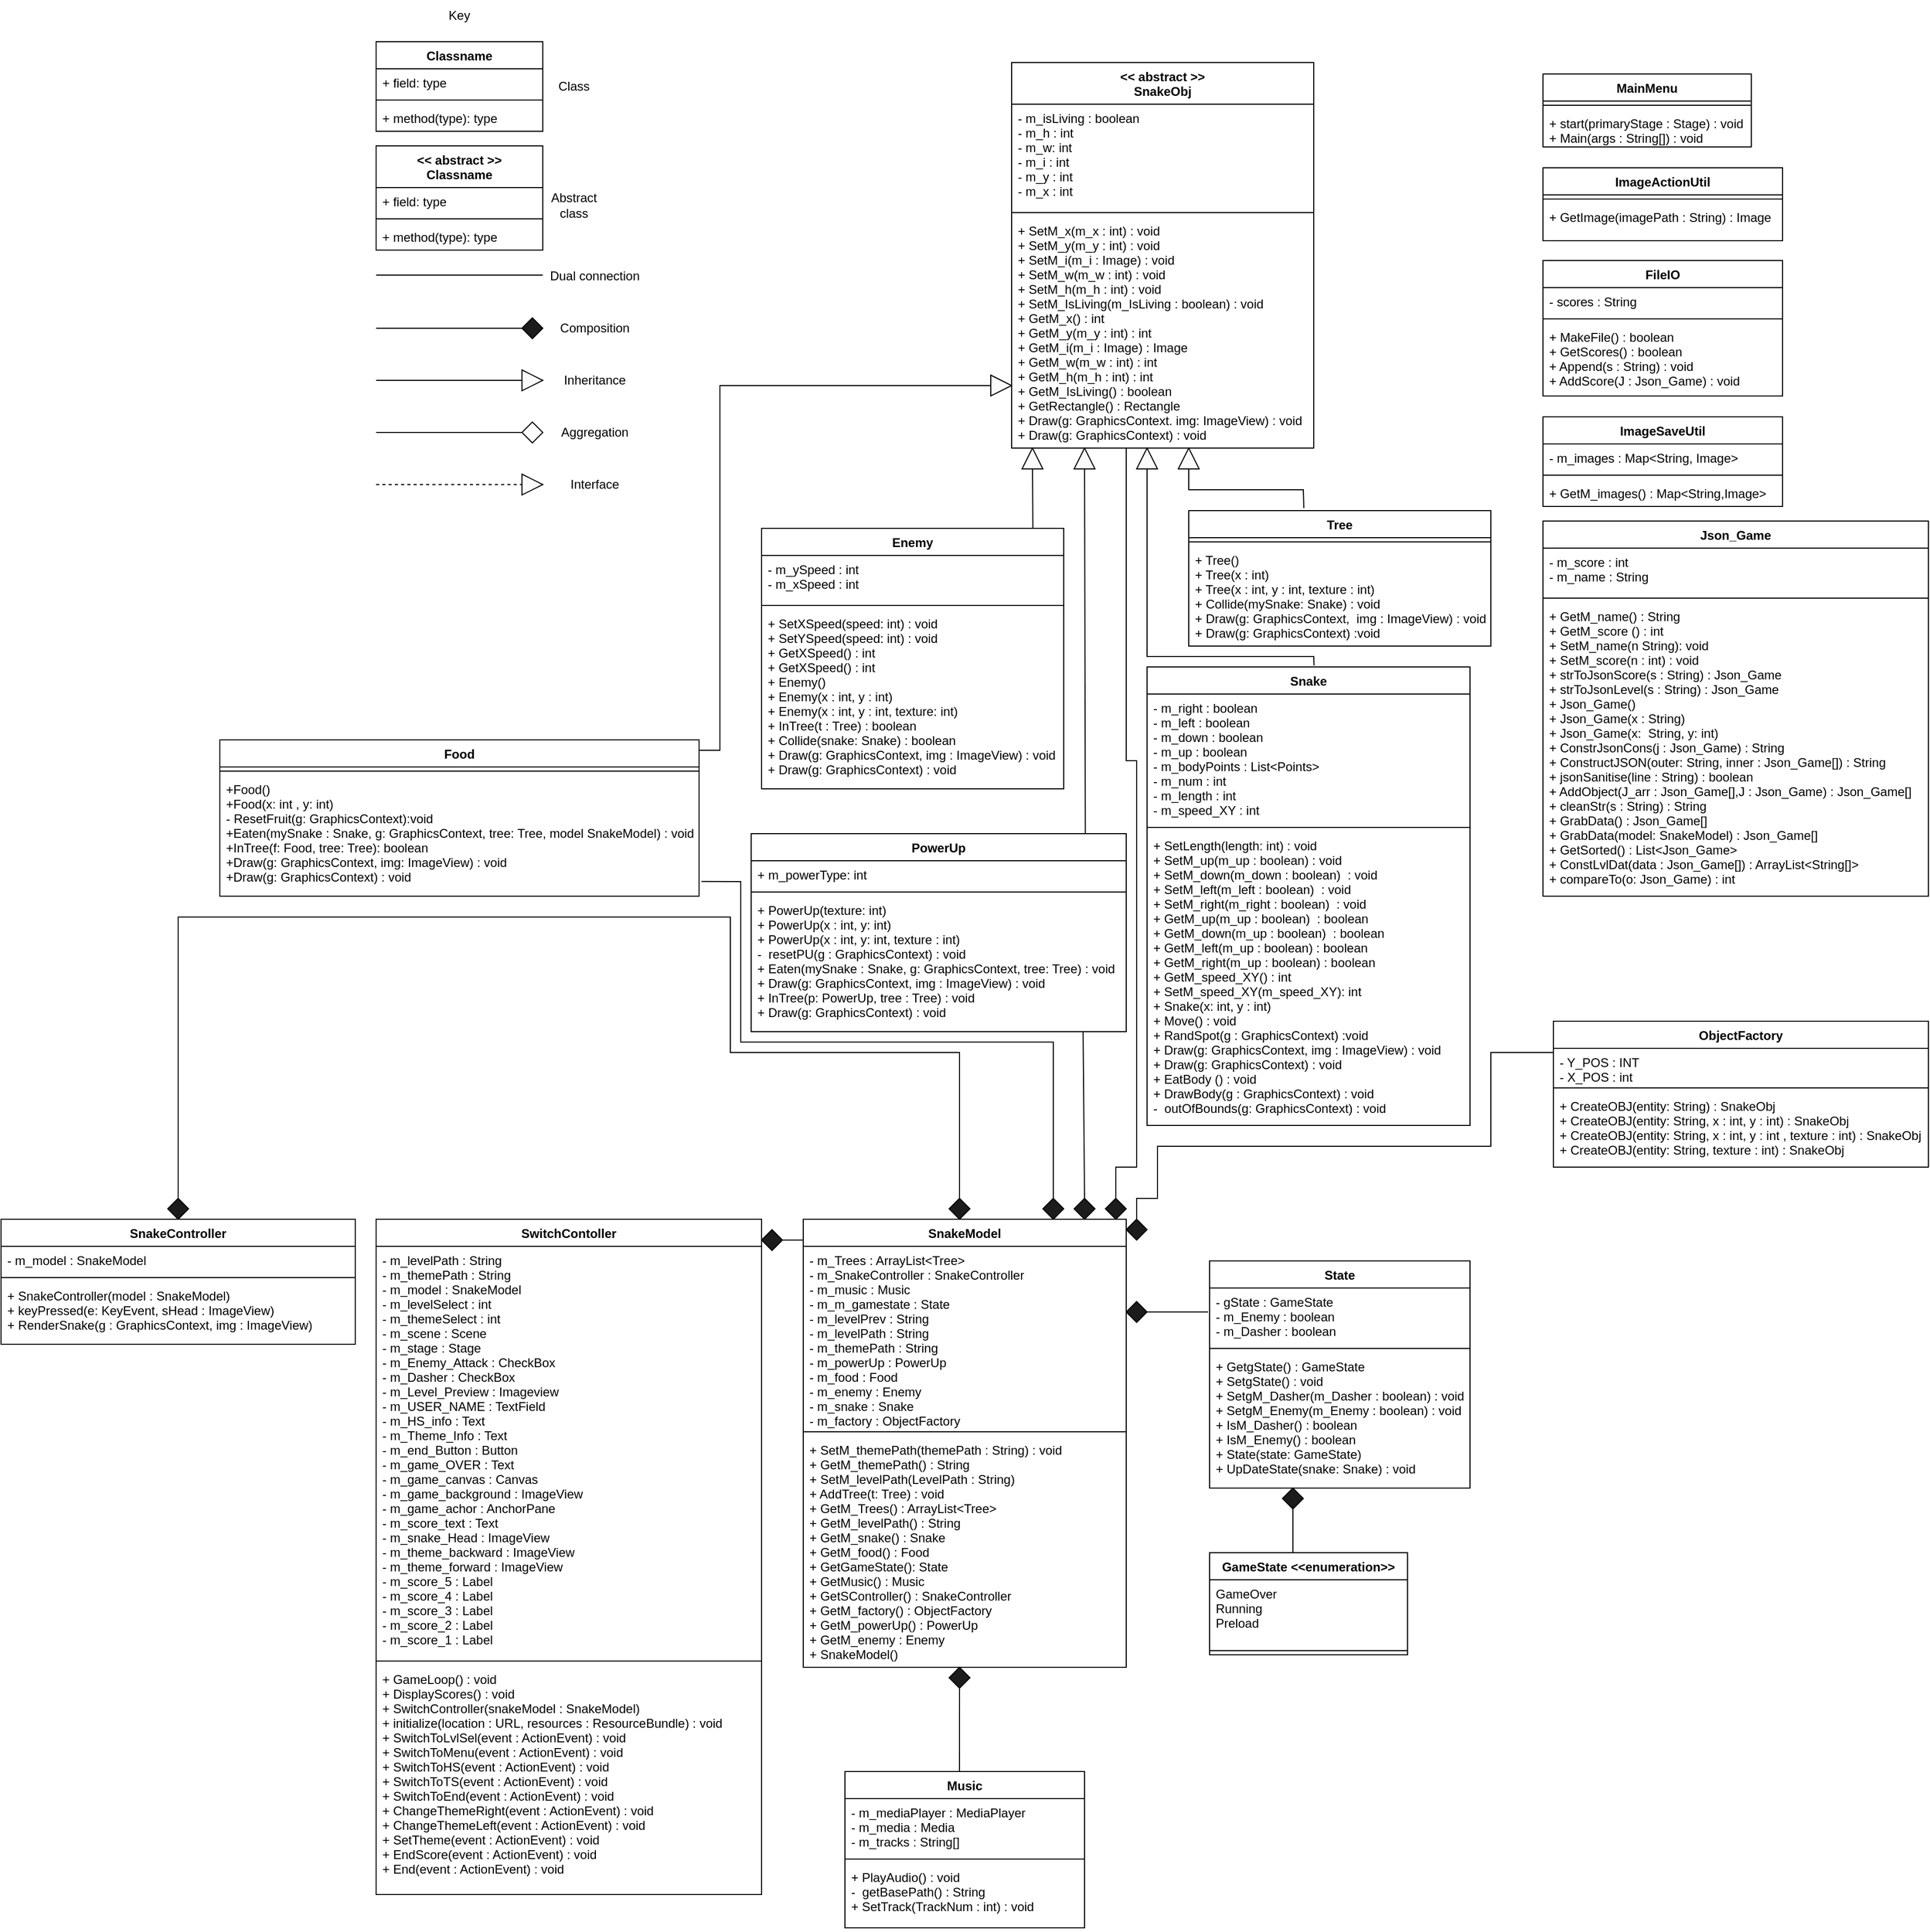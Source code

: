 <mxfile version="20.6.0" type="device"><diagram id="gXk4okwkSzYAWlICI36e" name="Page-1"><mxGraphModel dx="2272" dy="729" grid="1" gridSize="10" guides="1" tooltips="1" connect="1" arrows="1" fold="1" page="1" pageScale="1" pageWidth="850" pageHeight="1100" math="0" shadow="0"><root><mxCell id="0"/><mxCell id="1" parent="0"/><mxCell id="x7HyQ66sdlbtxrFhA94Z-8" value="Classname" style="swimlane;fontStyle=1;align=center;verticalAlign=top;childLayout=stackLayout;horizontal=1;startSize=26;horizontalStack=0;resizeParent=1;resizeParentMax=0;resizeLast=0;collapsible=1;marginBottom=0;" parent="1" vertex="1"><mxGeometry x="10" y="40" width="160" height="86" as="geometry"/></mxCell><mxCell id="x7HyQ66sdlbtxrFhA94Z-9" value="+ field: type" style="text;strokeColor=none;fillColor=none;align=left;verticalAlign=top;spacingLeft=4;spacingRight=4;overflow=hidden;rotatable=0;points=[[0,0.5],[1,0.5]];portConstraint=eastwest;" parent="x7HyQ66sdlbtxrFhA94Z-8" vertex="1"><mxGeometry y="26" width="160" height="26" as="geometry"/></mxCell><mxCell id="x7HyQ66sdlbtxrFhA94Z-10" value="" style="line;strokeWidth=1;fillColor=none;align=left;verticalAlign=middle;spacingTop=-1;spacingLeft=3;spacingRight=3;rotatable=0;labelPosition=right;points=[];portConstraint=eastwest;strokeColor=inherit;" parent="x7HyQ66sdlbtxrFhA94Z-8" vertex="1"><mxGeometry y="52" width="160" height="8" as="geometry"/></mxCell><mxCell id="x7HyQ66sdlbtxrFhA94Z-11" value="+ method(type): type" style="text;strokeColor=none;fillColor=none;align=left;verticalAlign=top;spacingLeft=4;spacingRight=4;overflow=hidden;rotatable=0;points=[[0,0.5],[1,0.5]];portConstraint=eastwest;" parent="x7HyQ66sdlbtxrFhA94Z-8" vertex="1"><mxGeometry y="60" width="160" height="26" as="geometry"/></mxCell><mxCell id="x7HyQ66sdlbtxrFhA94Z-12" value="Food&#10;" style="swimlane;fontStyle=1;align=center;verticalAlign=top;childLayout=stackLayout;horizontal=1;startSize=26;horizontalStack=0;resizeParent=1;resizeParentMax=0;resizeLast=0;collapsible=1;marginBottom=0;" parent="1" vertex="1"><mxGeometry x="-140" y="710" width="460" height="150" as="geometry"><mxRectangle x="260" y="260" width="100" height="30" as="alternateBounds"/></mxGeometry></mxCell><mxCell id="x7HyQ66sdlbtxrFhA94Z-14" value="" style="line;strokeWidth=1;fillColor=none;align=left;verticalAlign=middle;spacingTop=-1;spacingLeft=3;spacingRight=3;rotatable=0;labelPosition=right;points=[];portConstraint=eastwest;strokeColor=inherit;" parent="x7HyQ66sdlbtxrFhA94Z-12" vertex="1"><mxGeometry y="26" width="460" height="8" as="geometry"/></mxCell><mxCell id="x7HyQ66sdlbtxrFhA94Z-15" value="+Food()&#10;+Food(x: int , y: int)&#10;- ResetFruit(g: GraphicsContext):void&#10;+Eaten(mySnake : Snake, g: GraphicsContext, tree: Tree, model SnakeModel) : void&#10;+InTree(f: Food, tree: Tree): boolean&#10;+Draw(g: GraphicsContext, img: ImageView) : void&#10;+Draw(g: GraphicsContext) : void" style="text;strokeColor=none;fillColor=none;align=left;verticalAlign=top;spacingLeft=4;spacingRight=4;overflow=hidden;rotatable=0;points=[[0,0.5],[1,0.5]];portConstraint=eastwest;" parent="x7HyQ66sdlbtxrFhA94Z-12" vertex="1"><mxGeometry y="34" width="460" height="116" as="geometry"/></mxCell><mxCell id="x7HyQ66sdlbtxrFhA94Z-16" value="SnakeModel" style="swimlane;fontStyle=1;align=center;verticalAlign=top;childLayout=stackLayout;horizontal=1;startSize=26;horizontalStack=0;resizeParent=1;resizeParentMax=0;resizeLast=0;collapsible=1;marginBottom=0;" parent="1" vertex="1"><mxGeometry x="420" y="1170" width="310" height="430" as="geometry"/></mxCell><mxCell id="x7HyQ66sdlbtxrFhA94Z-17" value="- m_Trees : ArrayList&lt;Tree&gt;&#10;- m_SnakeController : SnakeController&#10;- m_music : Music&#10;- m_m_gamestate : State&#10;- m_levelPrev : String&#10;- m_levelPath : String&#10;- m_themePath : String&#10;- m_powerUp : PowerUp&#10;- m_food : Food&#10;- m_enemy : Enemy&#10;- m_snake : Snake&#10;- m_factory : ObjectFactory&#10;" style="text;strokeColor=none;fillColor=none;align=left;verticalAlign=top;spacingLeft=4;spacingRight=4;overflow=hidden;rotatable=0;points=[[0,0.5],[1,0.5]];portConstraint=eastwest;" parent="x7HyQ66sdlbtxrFhA94Z-16" vertex="1"><mxGeometry y="26" width="310" height="174" as="geometry"/></mxCell><mxCell id="x7HyQ66sdlbtxrFhA94Z-18" value="" style="line;strokeWidth=1;fillColor=none;align=left;verticalAlign=middle;spacingTop=-1;spacingLeft=3;spacingRight=3;rotatable=0;labelPosition=right;points=[];portConstraint=eastwest;strokeColor=inherit;" parent="x7HyQ66sdlbtxrFhA94Z-16" vertex="1"><mxGeometry y="200" width="310" height="8" as="geometry"/></mxCell><mxCell id="x7HyQ66sdlbtxrFhA94Z-19" value="+ SetM_themePath(themePath : String) : void&#10;+ GetM_themePath() : String&#10;+ SetM_levelPath(LevelPath : String)&#10;+ AddTree(t: Tree) : void&#10;+ GetM_Trees() : ArrayList&lt;Tree&gt;&#10;+ GetM_levelPath() : String&#10;+ GetM_snake() : Snake&#10;+ GetM_food() : Food&#10;+ GetGameState(): State&#10;+ GetMusic() : Music&#10;+ GetSController() : SnakeController&#10;+ GetM_factory() : ObjectFactory&#10;+ GetM_powerUp() : PowerUp&#10;+ GetM_enemy : Enemy&#10;+ SnakeModel()" style="text;strokeColor=none;fillColor=none;align=left;verticalAlign=top;spacingLeft=4;spacingRight=4;overflow=hidden;rotatable=0;points=[[0,0.5],[1,0.5]];portConstraint=eastwest;" parent="x7HyQ66sdlbtxrFhA94Z-16" vertex="1"><mxGeometry y="208" width="310" height="222" as="geometry"/></mxCell><mxCell id="x7HyQ66sdlbtxrFhA94Z-23" value="" style="endArrow=none;html=1;rounded=0;" parent="1" edge="1"><mxGeometry width="50" height="50" relative="1" as="geometry"><mxPoint x="10" y="264" as="sourcePoint"/><mxPoint x="170" y="264" as="targetPoint"/></mxGeometry></mxCell><mxCell id="x7HyQ66sdlbtxrFhA94Z-24" value="" style="endArrow=none;html=1;rounded=0;" parent="1" target="x7HyQ66sdlbtxrFhA94Z-25" edge="1"><mxGeometry width="50" height="50" relative="1" as="geometry"><mxPoint x="10" y="315" as="sourcePoint"/><mxPoint x="170" y="315" as="targetPoint"/></mxGeometry></mxCell><mxCell id="x7HyQ66sdlbtxrFhA94Z-25" value="" style="rhombus;whiteSpace=wrap;html=1;fillColor=#1C1C1C;" parent="1" vertex="1"><mxGeometry x="150" y="305" width="20" height="20" as="geometry"/></mxCell><mxCell id="x7HyQ66sdlbtxrFhA94Z-26" value="" style="endArrow=none;html=1;rounded=0;" parent="1" target="x7HyQ66sdlbtxrFhA94Z-27" edge="1"><mxGeometry width="50" height="50" relative="1" as="geometry"><mxPoint x="10" y="365" as="sourcePoint"/><mxPoint x="150" y="365" as="targetPoint"/></mxGeometry></mxCell><mxCell id="x7HyQ66sdlbtxrFhA94Z-27" value="" style="triangle;whiteSpace=wrap;html=1;fillColor=#FAFAFA;" parent="1" vertex="1"><mxGeometry x="150" y="355" width="20" height="20" as="geometry"/></mxCell><mxCell id="x7HyQ66sdlbtxrFhA94Z-30" value="Key" style="text;html=1;strokeColor=none;fillColor=none;align=center;verticalAlign=middle;whiteSpace=wrap;rounded=0;" parent="1" vertex="1"><mxGeometry x="60" width="60" height="30" as="geometry"/></mxCell><mxCell id="x7HyQ66sdlbtxrFhA94Z-31" value="Class" style="text;html=1;strokeColor=none;fillColor=none;align=center;verticalAlign=middle;whiteSpace=wrap;rounded=0;" parent="1" vertex="1"><mxGeometry x="170" y="68" width="60" height="30" as="geometry"/></mxCell><mxCell id="x7HyQ66sdlbtxrFhA94Z-32" value="Dual connection" style="text;html=1;strokeColor=none;fillColor=none;align=center;verticalAlign=middle;whiteSpace=wrap;rounded=0;" parent="1" vertex="1"><mxGeometry x="170" y="250" width="100" height="30" as="geometry"/></mxCell><mxCell id="x7HyQ66sdlbtxrFhA94Z-33" value="Inheritance" style="text;html=1;strokeColor=none;fillColor=none;align=center;verticalAlign=middle;whiteSpace=wrap;rounded=0;" parent="1" vertex="1"><mxGeometry x="170" y="350" width="100" height="30" as="geometry"/></mxCell><mxCell id="x7HyQ66sdlbtxrFhA94Z-34" value="&lt;&lt; abstract &gt;&gt;&#10;Classname" style="swimlane;fontStyle=1;align=center;verticalAlign=top;childLayout=stackLayout;horizontal=1;startSize=40;horizontalStack=0;resizeParent=1;resizeParentMax=0;resizeLast=0;collapsible=1;marginBottom=0;" parent="1" vertex="1"><mxGeometry x="10" y="140" width="160" height="100" as="geometry"/></mxCell><mxCell id="x7HyQ66sdlbtxrFhA94Z-35" value="+ field: type" style="text;strokeColor=none;fillColor=none;align=left;verticalAlign=top;spacingLeft=4;spacingRight=4;overflow=hidden;rotatable=0;points=[[0,0.5],[1,0.5]];portConstraint=eastwest;" parent="x7HyQ66sdlbtxrFhA94Z-34" vertex="1"><mxGeometry y="40" width="160" height="26" as="geometry"/></mxCell><mxCell id="x7HyQ66sdlbtxrFhA94Z-36" value="" style="line;strokeWidth=1;fillColor=none;align=left;verticalAlign=middle;spacingTop=-1;spacingLeft=3;spacingRight=3;rotatable=0;labelPosition=right;points=[];portConstraint=eastwest;strokeColor=inherit;" parent="x7HyQ66sdlbtxrFhA94Z-34" vertex="1"><mxGeometry y="66" width="160" height="8" as="geometry"/></mxCell><mxCell id="x7HyQ66sdlbtxrFhA94Z-37" value="+ method(type): type" style="text;strokeColor=none;fillColor=none;align=left;verticalAlign=top;spacingLeft=4;spacingRight=4;overflow=hidden;rotatable=0;points=[[0,0.5],[1,0.5]];portConstraint=eastwest;" parent="x7HyQ66sdlbtxrFhA94Z-34" vertex="1"><mxGeometry y="74" width="160" height="26" as="geometry"/></mxCell><mxCell id="x7HyQ66sdlbtxrFhA94Z-38" value="Abstract class" style="text;html=1;strokeColor=none;fillColor=none;align=center;verticalAlign=middle;whiteSpace=wrap;rounded=0;" parent="1" vertex="1"><mxGeometry x="170" y="182" width="60" height="30" as="geometry"/></mxCell><mxCell id="x7HyQ66sdlbtxrFhA94Z-39" value="&lt;span style=&quot;font-weight: normal;&quot;&gt;Composition&lt;/span&gt;" style="text;html=1;strokeColor=none;fillColor=none;align=center;verticalAlign=middle;whiteSpace=wrap;rounded=0;fontStyle=1" parent="1" vertex="1"><mxGeometry x="190" y="300" width="60" height="30" as="geometry"/></mxCell><mxCell id="x7HyQ66sdlbtxrFhA94Z-40" value="" style="endArrow=none;html=1;rounded=0;" parent="1" target="x7HyQ66sdlbtxrFhA94Z-41" edge="1"><mxGeometry width="50" height="50" relative="1" as="geometry"><mxPoint x="10" y="415" as="sourcePoint"/><mxPoint x="170" y="415" as="targetPoint"/></mxGeometry></mxCell><mxCell id="x7HyQ66sdlbtxrFhA94Z-41" value="" style="rhombus;whiteSpace=wrap;html=1;fillColor=#FFFFFF;" parent="1" vertex="1"><mxGeometry x="150" y="405" width="20" height="20" as="geometry"/></mxCell><mxCell id="x7HyQ66sdlbtxrFhA94Z-42" value="&lt;span style=&quot;font-weight: normal;&quot;&gt;Aggregation&lt;br&gt;&lt;/span&gt;" style="text;html=1;strokeColor=none;fillColor=none;align=center;verticalAlign=middle;whiteSpace=wrap;rounded=0;fontStyle=1" parent="1" vertex="1"><mxGeometry x="190" y="400" width="60" height="30" as="geometry"/></mxCell><mxCell id="x7HyQ66sdlbtxrFhA94Z-43" value="" style="endArrow=none;html=1;rounded=0;dashed=1;" parent="1" target="x7HyQ66sdlbtxrFhA94Z-44" edge="1"><mxGeometry width="50" height="50" relative="1" as="geometry"><mxPoint x="10" y="465" as="sourcePoint"/><mxPoint x="150" y="465" as="targetPoint"/></mxGeometry></mxCell><mxCell id="x7HyQ66sdlbtxrFhA94Z-44" value="" style="triangle;whiteSpace=wrap;html=1;fillColor=#FAFAFA;" parent="1" vertex="1"><mxGeometry x="150" y="455" width="20" height="20" as="geometry"/></mxCell><mxCell id="x7HyQ66sdlbtxrFhA94Z-45" value="Interface" style="text;html=1;strokeColor=none;fillColor=none;align=center;verticalAlign=middle;whiteSpace=wrap;rounded=0;" parent="1" vertex="1"><mxGeometry x="170" y="450" width="100" height="30" as="geometry"/></mxCell><mxCell id="V8-u9rbL9CSuu8szEhjB-1" value="&lt;&lt; abstract &gt;&gt;&#10;SnakeObj" style="swimlane;fontStyle=1;align=center;verticalAlign=top;childLayout=stackLayout;horizontal=1;startSize=40;horizontalStack=0;resizeParent=1;resizeParentMax=0;resizeLast=0;collapsible=1;marginBottom=0;" parent="1" vertex="1"><mxGeometry x="620" y="60" width="290" height="370" as="geometry"/></mxCell><mxCell id="V8-u9rbL9CSuu8szEhjB-2" value="- m_isLiving : boolean&#10;- m_h : int&#10;- m_w: int&#10;- m_i : int&#10;- m_y : int&#10;- m_x : int" style="text;strokeColor=none;fillColor=none;align=left;verticalAlign=top;spacingLeft=4;spacingRight=4;overflow=hidden;rotatable=0;points=[[0,0.5],[1,0.5]];portConstraint=eastwest;" parent="V8-u9rbL9CSuu8szEhjB-1" vertex="1"><mxGeometry y="40" width="290" height="100" as="geometry"/></mxCell><mxCell id="V8-u9rbL9CSuu8szEhjB-3" value="" style="line;strokeWidth=1;fillColor=none;align=left;verticalAlign=middle;spacingTop=-1;spacingLeft=3;spacingRight=3;rotatable=0;labelPosition=right;points=[];portConstraint=eastwest;strokeColor=inherit;" parent="V8-u9rbL9CSuu8szEhjB-1" vertex="1"><mxGeometry y="140" width="290" height="8" as="geometry"/></mxCell><mxCell id="V8-u9rbL9CSuu8szEhjB-4" value="+ SetM_x(m_x : int) : void&#10;+ SetM_y(m_y : int) : void&#10;+ SetM_i(m_i : Image) : void&#10;+ SetM_w(m_w : int) : void&#10;+ SetM_h(m_h : int) : void&#10;+ SetM_IsLiving(m_IsLiving : boolean) : void&#10;+ GetM_x() : int&#10;+ GetM_y(m_y : int) : int&#10;+ GetM_i(m_i : Image) : Image&#10;+ GetM_w(m_w : int) : int&#10;+ GetM_h(m_h : int) : int&#10;+ GetM_IsLiving() : boolean&#10;+ GetRectangle() : Rectangle&#10;+ Draw(g: GraphicsContext. img: ImageView) : void&#10;+ Draw(g: GraphicsContext) : void" style="text;strokeColor=none;fillColor=none;align=left;verticalAlign=top;spacingLeft=4;spacingRight=4;overflow=hidden;rotatable=0;points=[[0,0.5],[1,0.5]];portConstraint=eastwest;" parent="V8-u9rbL9CSuu8szEhjB-1" vertex="1"><mxGeometry y="148" width="290" height="222" as="geometry"/></mxCell><mxCell id="V8-u9rbL9CSuu8szEhjB-6" value="" style="triangle;whiteSpace=wrap;html=1;fillColor=#FAFAFA;rotation=0;" parent="1" vertex="1"><mxGeometry x="600" y="360" width="20" height="20" as="geometry"/></mxCell><mxCell id="V8-u9rbL9CSuu8szEhjB-7" value="PowerUp" style="swimlane;fontStyle=1;align=center;verticalAlign=top;childLayout=stackLayout;horizontal=1;startSize=26;horizontalStack=0;resizeParent=1;resizeParentMax=0;resizeLast=0;collapsible=1;marginBottom=0;" parent="1" vertex="1"><mxGeometry x="370" y="800" width="360" height="190" as="geometry"/></mxCell><mxCell id="V8-u9rbL9CSuu8szEhjB-8" value="+ m_powerType: int" style="text;strokeColor=none;fillColor=none;align=left;verticalAlign=top;spacingLeft=4;spacingRight=4;overflow=hidden;rotatable=0;points=[[0,0.5],[1,0.5]];portConstraint=eastwest;" parent="V8-u9rbL9CSuu8szEhjB-7" vertex="1"><mxGeometry y="26" width="360" height="26" as="geometry"/></mxCell><mxCell id="V8-u9rbL9CSuu8szEhjB-9" value="" style="line;strokeWidth=1;fillColor=none;align=left;verticalAlign=middle;spacingTop=-1;spacingLeft=3;spacingRight=3;rotatable=0;labelPosition=right;points=[];portConstraint=eastwest;strokeColor=inherit;" parent="V8-u9rbL9CSuu8szEhjB-7" vertex="1"><mxGeometry y="52" width="360" height="8" as="geometry"/></mxCell><mxCell id="V8-u9rbL9CSuu8szEhjB-10" value="+ PowerUp(texture: int)&#10;+ PowerUp(x : int, y: int)&#10;+ PowerUp(x : int, y: int, texture : int)&#10;-  resetPU(g : GraphicsContext) : void&#10;+ Eaten(mySnake : Snake, g: GraphicsContext, tree: Tree) : void&#10;+ Draw(g: GraphicsContext, img : ImageView) : void&#10;+ InTree(p: PowerUp, tree : Tree) : void&#10;+ Draw(g: GraphicsContext) : void" style="text;strokeColor=none;fillColor=none;align=left;verticalAlign=top;spacingLeft=4;spacingRight=4;overflow=hidden;rotatable=0;points=[[0,0.5],[1,0.5]];portConstraint=eastwest;" parent="V8-u9rbL9CSuu8szEhjB-7" vertex="1"><mxGeometry y="60" width="360" height="130" as="geometry"/></mxCell><mxCell id="V8-u9rbL9CSuu8szEhjB-15" value="" style="endArrow=none;html=1;rounded=0;exitX=1.005;exitY=0.878;exitDx=0;exitDy=0;exitPerimeter=0;entryX=0.5;entryY=0;entryDx=0;entryDy=0;" parent="1" source="x7HyQ66sdlbtxrFhA94Z-15" target="V8-u9rbL9CSuu8szEhjB-16" edge="1"><mxGeometry width="50" height="50" relative="1" as="geometry"><mxPoint x="40.0" y="1075" as="sourcePoint"/><mxPoint x="420" y="920" as="targetPoint"/><Array as="points"><mxPoint x="360" y="846"/><mxPoint x="360" y="990"/><mxPoint x="360" y="1000"/><mxPoint x="660" y="1000"/></Array></mxGeometry></mxCell><mxCell id="V8-u9rbL9CSuu8szEhjB-16" value="" style="rhombus;whiteSpace=wrap;html=1;fillColor=#1C1C1C;" parent="1" vertex="1"><mxGeometry x="650" y="1150" width="20" height="20" as="geometry"/></mxCell><mxCell id="V8-u9rbL9CSuu8szEhjB-18" value="" style="endArrow=none;html=1;rounded=0;entryX=0.5;entryY=0;entryDx=0;entryDy=0;exitX=0.885;exitY=1.003;exitDx=0;exitDy=0;exitPerimeter=0;" parent="1" source="V8-u9rbL9CSuu8szEhjB-10" target="V8-u9rbL9CSuu8szEhjB-19" edge="1"><mxGeometry width="50" height="50" relative="1" as="geometry"><mxPoint x="790.0" y="869.998" as="sourcePoint"/><mxPoint x="796.72" y="956.75" as="targetPoint"/></mxGeometry></mxCell><mxCell id="V8-u9rbL9CSuu8szEhjB-19" value="" style="rhombus;whiteSpace=wrap;html=1;fillColor=#1C1C1C;" parent="1" vertex="1"><mxGeometry x="680" y="1150" width="20" height="20" as="geometry"/></mxCell><mxCell id="V8-u9rbL9CSuu8szEhjB-20" value="Tree" style="swimlane;fontStyle=1;align=center;verticalAlign=top;childLayout=stackLayout;horizontal=1;startSize=26;horizontalStack=0;resizeParent=1;resizeParentMax=0;resizeLast=0;collapsible=1;marginBottom=0;" parent="1" vertex="1"><mxGeometry x="790" y="490" width="290" height="130" as="geometry"><mxRectangle x="790" y="490" width="70" height="30" as="alternateBounds"/></mxGeometry></mxCell><mxCell id="V8-u9rbL9CSuu8szEhjB-22" value="" style="line;strokeWidth=1;fillColor=none;align=left;verticalAlign=middle;spacingTop=-1;spacingLeft=3;spacingRight=3;rotatable=0;labelPosition=right;points=[];portConstraint=eastwest;strokeColor=inherit;" parent="V8-u9rbL9CSuu8szEhjB-20" vertex="1"><mxGeometry y="26" width="290" height="8" as="geometry"/></mxCell><mxCell id="V8-u9rbL9CSuu8szEhjB-23" value="+ Tree()&#10;+ Tree(x : int)&#10;+ Tree(x : int, y : int, texture : int)&#10;+ Collide(mySnake: Snake) : void&#10;+ Draw(g: GraphicsContext,  img : ImageView) : void&#10;+ Draw(g: GraphicsContext) :void" style="text;strokeColor=none;fillColor=none;align=left;verticalAlign=top;spacingLeft=4;spacingRight=4;overflow=hidden;rotatable=0;points=[[0,0.5],[1,0.5]];portConstraint=eastwest;" parent="V8-u9rbL9CSuu8szEhjB-20" vertex="1"><mxGeometry y="34" width="290" height="96" as="geometry"/></mxCell><mxCell id="V8-u9rbL9CSuu8szEhjB-27" value="Enemy" style="swimlane;fontStyle=1;align=center;verticalAlign=top;childLayout=stackLayout;horizontal=1;startSize=26;horizontalStack=0;resizeParent=1;resizeParentMax=0;resizeLast=0;collapsible=1;marginBottom=0;" parent="1" vertex="1"><mxGeometry x="380" y="507" width="290" height="250" as="geometry"/></mxCell><mxCell id="V8-u9rbL9CSuu8szEhjB-28" value="- m_ySpeed : int&#10;- m_xSpeed : int&#10;" style="text;strokeColor=none;fillColor=none;align=left;verticalAlign=top;spacingLeft=4;spacingRight=4;overflow=hidden;rotatable=0;points=[[0,0.5],[1,0.5]];portConstraint=eastwest;" parent="V8-u9rbL9CSuu8szEhjB-27" vertex="1"><mxGeometry y="26" width="290" height="44" as="geometry"/></mxCell><mxCell id="V8-u9rbL9CSuu8szEhjB-29" value="" style="line;strokeWidth=1;fillColor=none;align=left;verticalAlign=middle;spacingTop=-1;spacingLeft=3;spacingRight=3;rotatable=0;labelPosition=right;points=[];portConstraint=eastwest;strokeColor=inherit;" parent="V8-u9rbL9CSuu8szEhjB-27" vertex="1"><mxGeometry y="70" width="290" height="8" as="geometry"/></mxCell><mxCell id="V8-u9rbL9CSuu8szEhjB-30" value="+ SetXSpeed(speed: int) : void &#10;+ SetYSpeed(speed: int) : void&#10;+ GetXSpeed() : int &#10;+ GetXSpeed() : int&#10;+ Enemy()&#10;+ Enemy(x : int, y : int)&#10;+ Enemy(x : int, y : int, texture: int)&#10;+ InTree(t : Tree) : boolean&#10;+ Collide(snake: Snake) : boolean&#10;+ Draw(g: GraphicsContext, img : ImageView) : void&#10;+ Draw(g: GraphicsContext) : void" style="text;strokeColor=none;fillColor=none;align=left;verticalAlign=top;spacingLeft=4;spacingRight=4;overflow=hidden;rotatable=0;points=[[0,0.5],[1,0.5]];portConstraint=eastwest;" parent="V8-u9rbL9CSuu8szEhjB-27" vertex="1"><mxGeometry y="78" width="290" height="172" as="geometry"/></mxCell><mxCell id="V8-u9rbL9CSuu8szEhjB-31" value="Snake&#10;" style="swimlane;fontStyle=1;align=center;verticalAlign=top;childLayout=stackLayout;horizontal=1;startSize=26;horizontalStack=0;resizeParent=1;resizeParentMax=0;resizeLast=0;collapsible=1;marginBottom=0;" parent="1" vertex="1"><mxGeometry x="750" y="640" width="310" height="440" as="geometry"/></mxCell><mxCell id="V8-u9rbL9CSuu8szEhjB-32" value="- m_right : boolean&#10;- m_left : boolean&#10;- m_down : boolean&#10;- m_up : boolean&#10;- m_bodyPoints : List&lt;Points&gt;&#10;- m_num : int&#10;- m_length : int&#10;- m_speed_XY : int&#10;" style="text;strokeColor=none;fillColor=none;align=left;verticalAlign=top;spacingLeft=4;spacingRight=4;overflow=hidden;rotatable=0;points=[[0,0.5],[1,0.5]];portConstraint=eastwest;" parent="V8-u9rbL9CSuu8szEhjB-31" vertex="1"><mxGeometry y="26" width="310" height="124" as="geometry"/></mxCell><mxCell id="V8-u9rbL9CSuu8szEhjB-33" value="" style="line;strokeWidth=1;fillColor=none;align=left;verticalAlign=middle;spacingTop=-1;spacingLeft=3;spacingRight=3;rotatable=0;labelPosition=right;points=[];portConstraint=eastwest;strokeColor=inherit;" parent="V8-u9rbL9CSuu8szEhjB-31" vertex="1"><mxGeometry y="150" width="310" height="8" as="geometry"/></mxCell><mxCell id="V8-u9rbL9CSuu8szEhjB-34" value="+ SetLength(length: int) : void&#10;+ SetM_up(m_up : boolean) : void&#10;+ SetM_down(m_down : boolean)  : void&#10;+ SetM_left(m_left : boolean)  : void&#10;+ SetM_right(m_right : boolean)  : void&#10;+ GetM_up(m_up : boolean)  : boolean&#10;+ GetM_down(m_up : boolean)  : boolean&#10;+ GetM_left(m_up : boolean) : boolean&#10;+ GetM_right(m_up : boolean) : boolean&#10;+ GetM_speed_XY() : int&#10;+ SetM_speed_XY(m_speed_XY): int&#10;+ Snake(x: int, y : int)&#10;+ Move() : void&#10;+ RandSpot(g : GraphicsContext) :void&#10;+ Draw(g: GraphicsContext, img : ImageView) : void&#10;+ Draw(g: GraphicsContext) : void&#10;+ EatBody () : void&#10;+ DrawBody(g : GraphicsContext) : void&#10;-  outOfBounds(g: GraphicsContext) : void" style="text;strokeColor=none;fillColor=none;align=left;verticalAlign=top;spacingLeft=4;spacingRight=4;overflow=hidden;rotatable=0;points=[[0,0.5],[1,0.5]];portConstraint=eastwest;" parent="V8-u9rbL9CSuu8szEhjB-31" vertex="1"><mxGeometry y="158" width="310" height="282" as="geometry"/></mxCell><mxCell id="V8-u9rbL9CSuu8szEhjB-35" value="" style="endArrow=none;html=1;rounded=0;entryX=0;entryY=0.5;entryDx=0;entryDy=0;" parent="1" target="V8-u9rbL9CSuu8szEhjB-6" edge="1"><mxGeometry width="50" height="50" relative="1" as="geometry"><mxPoint x="320" y="720" as="sourcePoint"/><mxPoint x="340" y="370" as="targetPoint"/><Array as="points"><mxPoint x="340" y="720"/><mxPoint x="340" y="690"/><mxPoint x="340" y="370"/></Array></mxGeometry></mxCell><mxCell id="V8-u9rbL9CSuu8szEhjB-37" value="" style="triangle;whiteSpace=wrap;html=1;fillColor=#FAFAFA;rotation=-90;" parent="1" vertex="1"><mxGeometry x="630" y="430" width="20" height="20" as="geometry"/></mxCell><mxCell id="V8-u9rbL9CSuu8szEhjB-38" value="" style="endArrow=none;html=1;rounded=0;exitX=0.898;exitY=-0.002;exitDx=0;exitDy=0;exitPerimeter=0;" parent="1" source="V8-u9rbL9CSuu8szEhjB-27" edge="1"><mxGeometry width="50" height="50" relative="1" as="geometry"><mxPoint x="640" y="500" as="sourcePoint"/><mxPoint x="640" y="450" as="targetPoint"/></mxGeometry></mxCell><mxCell id="V8-u9rbL9CSuu8szEhjB-40" value="" style="endArrow=none;html=1;rounded=0;exitX=0.891;exitY=-0.002;exitDx=0;exitDy=0;exitPerimeter=0;" parent="1" source="V8-u9rbL9CSuu8szEhjB-7" target="V8-u9rbL9CSuu8szEhjB-41" edge="1"><mxGeometry width="50" height="50" relative="1" as="geometry"><mxPoint x="540" y="440" as="sourcePoint"/><mxPoint x="680" y="440" as="targetPoint"/></mxGeometry></mxCell><mxCell id="V8-u9rbL9CSuu8szEhjB-41" value="" style="triangle;whiteSpace=wrap;html=1;fillColor=#FAFAFA;rotation=-90;" parent="1" vertex="1"><mxGeometry x="680" y="430" width="20" height="20" as="geometry"/></mxCell><mxCell id="V8-u9rbL9CSuu8szEhjB-42" value="" style="endArrow=none;html=1;rounded=0;entryX=0;entryY=0.5;entryDx=0;entryDy=0;exitX=0.517;exitY=-0.003;exitDx=0;exitDy=0;exitPerimeter=0;" parent="1" source="V8-u9rbL9CSuu8szEhjB-31" target="V8-u9rbL9CSuu8szEhjB-43" edge="1"><mxGeometry width="50" height="50" relative="1" as="geometry"><mxPoint x="910" y="630" as="sourcePoint"/><mxPoint x="729.76" y="446.7" as="targetPoint"/><Array as="points"><mxPoint x="910" y="630"/><mxPoint x="750" y="630"/></Array></mxGeometry></mxCell><mxCell id="V8-u9rbL9CSuu8szEhjB-43" value="" style="triangle;whiteSpace=wrap;html=1;fillColor=#FAFAFA;rotation=-90;" parent="1" vertex="1"><mxGeometry x="740" y="430" width="20" height="20" as="geometry"/></mxCell><mxCell id="V8-u9rbL9CSuu8szEhjB-44" value="" style="endArrow=none;html=1;rounded=0;entryX=0;entryY=0.5;entryDx=0;entryDy=0;exitX=0.381;exitY=-0.019;exitDx=0;exitDy=0;exitPerimeter=0;" parent="1" source="V8-u9rbL9CSuu8szEhjB-20" target="V8-u9rbL9CSuu8szEhjB-45" edge="1"><mxGeometry width="50" height="50" relative="1" as="geometry"><mxPoint x="900" y="470" as="sourcePoint"/><mxPoint x="1010" y="465" as="targetPoint"/><Array as="points"><mxPoint x="900" y="470"/><mxPoint x="790" y="470"/></Array></mxGeometry></mxCell><mxCell id="V8-u9rbL9CSuu8szEhjB-45" value="" style="triangle;whiteSpace=wrap;html=1;fillColor=#FAFAFA;rotation=-90;" parent="1" vertex="1"><mxGeometry x="780" y="430" width="20" height="20" as="geometry"/></mxCell><mxCell id="V8-u9rbL9CSuu8szEhjB-47" value="" style="rhombus;whiteSpace=wrap;html=1;fillColor=#1C1C1C;" parent="1" vertex="1"><mxGeometry x="710" y="1150" width="20" height="20" as="geometry"/></mxCell><mxCell id="V8-u9rbL9CSuu8szEhjB-49" value="" style="endArrow=none;html=1;rounded=0;exitX=0.5;exitY=0;exitDx=0;exitDy=0;" parent="1" source="V8-u9rbL9CSuu8szEhjB-47" edge="1"><mxGeometry width="50" height="50" relative="1" as="geometry"><mxPoint x="720" y="1120" as="sourcePoint"/><mxPoint x="730" y="430" as="targetPoint"/><Array as="points"><mxPoint x="720" y="1120"/><mxPoint x="740" y="1120"/><mxPoint x="740" y="730"/><mxPoint x="730" y="730"/></Array></mxGeometry></mxCell><mxCell id="V8-u9rbL9CSuu8szEhjB-51" value="ObjectFactory&#10;" style="swimlane;fontStyle=1;align=center;verticalAlign=top;childLayout=stackLayout;horizontal=1;startSize=26;horizontalStack=0;resizeParent=1;resizeParentMax=0;resizeLast=0;collapsible=1;marginBottom=0;" parent="1" vertex="1"><mxGeometry x="1140" y="980" width="360" height="140" as="geometry"/></mxCell><mxCell id="V8-u9rbL9CSuu8szEhjB-52" value="- Y_POS : INT&#10;- X_POS : int " style="text;strokeColor=none;fillColor=none;align=left;verticalAlign=top;spacingLeft=4;spacingRight=4;overflow=hidden;rotatable=0;points=[[0,0.5],[1,0.5]];portConstraint=eastwest;" parent="V8-u9rbL9CSuu8szEhjB-51" vertex="1"><mxGeometry y="26" width="360" height="34" as="geometry"/></mxCell><mxCell id="V8-u9rbL9CSuu8szEhjB-53" value="" style="line;strokeWidth=1;fillColor=none;align=left;verticalAlign=middle;spacingTop=-1;spacingLeft=3;spacingRight=3;rotatable=0;labelPosition=right;points=[];portConstraint=eastwest;strokeColor=inherit;" parent="V8-u9rbL9CSuu8szEhjB-51" vertex="1"><mxGeometry y="60" width="360" height="8" as="geometry"/></mxCell><mxCell id="V8-u9rbL9CSuu8szEhjB-54" value="+ CreateOBJ(entity: String) : SnakeObj&#10;+ CreateOBJ(entity: String, x : int, y : int) : SnakeObj&#10;+ CreateOBJ(entity: String, x : int, y : int , texture : int) : SnakeObj&#10;+ CreateOBJ(entity: String, texture : int) : SnakeObj&#10;" style="text;strokeColor=none;fillColor=none;align=left;verticalAlign=top;spacingLeft=4;spacingRight=4;overflow=hidden;rotatable=0;points=[[0,0.5],[1,0.5]];portConstraint=eastwest;" parent="V8-u9rbL9CSuu8szEhjB-51" vertex="1"><mxGeometry y="68" width="360" height="72" as="geometry"/></mxCell><mxCell id="V8-u9rbL9CSuu8szEhjB-58" value="" style="endArrow=none;html=1;rounded=0;" parent="1" target="V8-u9rbL9CSuu8szEhjB-59" edge="1"><mxGeometry width="50" height="50" relative="1" as="geometry"><mxPoint x="1140" y="1010" as="sourcePoint"/><mxPoint x="1060" y="1150" as="targetPoint"/><Array as="points"><mxPoint x="1080" y="1010"/><mxPoint x="1080" y="1100"/><mxPoint x="760" y="1100"/><mxPoint x="760" y="1150"/><mxPoint x="740" y="1150"/></Array></mxGeometry></mxCell><mxCell id="V8-u9rbL9CSuu8szEhjB-59" value="" style="rhombus;whiteSpace=wrap;html=1;fillColor=#1C1C1C;" parent="1" vertex="1"><mxGeometry x="730" y="1170" width="20" height="20" as="geometry"/></mxCell><mxCell id="V8-u9rbL9CSuu8szEhjB-61" value="SwitchContoller&#10;" style="swimlane;fontStyle=1;align=center;verticalAlign=top;childLayout=stackLayout;horizontal=1;startSize=26;horizontalStack=0;resizeParent=1;resizeParentMax=0;resizeLast=0;collapsible=1;marginBottom=0;" parent="1" vertex="1"><mxGeometry x="10" y="1170" width="370" height="648" as="geometry"/></mxCell><mxCell id="V8-u9rbL9CSuu8szEhjB-62" value="- m_levelPath : String&#10;- m_themePath : String&#10;- m_model : SnakeModel &#10;- m_levelSelect : int&#10;- m_themeSelect : int&#10;- m_scene : Scene&#10;- m_stage : Stage&#10;- m_Enemy_Attack : CheckBox&#10;- m_Dasher : CheckBox&#10;- m_Level_Preview : Imageview&#10;- m_USER_NAME : TextField&#10;- m_HS_info : Text&#10;- m_Theme_Info : Text&#10;- m_end_Button : Button&#10;- m_game_OVER : Text&#10;- m_game_canvas : Canvas&#10;- m_game_background : ImageView&#10;- m_game_achor : AnchorPane&#10;- m_score_text : Text&#10;- m_snake_Head : ImageView&#10;- m_theme_backward : ImageView&#10;- m_theme_forward : ImageView&#10;- m_score_5 : Label &#10;- m_score_4 : Label &#10;- m_score_3 : Label &#10;- m_score_2 : Label &#10;- m_score_1 : Label " style="text;strokeColor=none;fillColor=none;align=left;verticalAlign=top;spacingLeft=4;spacingRight=4;overflow=hidden;rotatable=0;points=[[0,0.5],[1,0.5]];portConstraint=eastwest;" parent="V8-u9rbL9CSuu8szEhjB-61" vertex="1"><mxGeometry y="26" width="370" height="394" as="geometry"/></mxCell><mxCell id="V8-u9rbL9CSuu8szEhjB-63" value="" style="line;strokeWidth=1;fillColor=none;align=left;verticalAlign=middle;spacingTop=-1;spacingLeft=3;spacingRight=3;rotatable=0;labelPosition=right;points=[];portConstraint=eastwest;strokeColor=inherit;" parent="V8-u9rbL9CSuu8szEhjB-61" vertex="1"><mxGeometry y="420" width="370" height="8" as="geometry"/></mxCell><mxCell id="V8-u9rbL9CSuu8szEhjB-64" value="+ GameLoop() : void&#10;+ DisplayScores() : void&#10;+ SwitchController(snakeModel : SnakeModel)&#10;+ initialize(location : URL, resources : ResourceBundle) : void&#10;+ SwitchToLvlSel(event : ActionEvent) : void &#10;+ SwitchToMenu(event : ActionEvent) : void &#10;+ SwitchToHS(event : ActionEvent) : void &#10;+ SwitchToTS(event : ActionEvent) : void &#10;+ SwitchToEnd(event : ActionEvent) : void &#10;+ ChangeThemeRight(event : ActionEvent) : void &#10;+ ChangeThemeLeft(event : ActionEvent) : void &#10;+ SetTheme(event : ActionEvent) : void &#10;+ EndScore(event : ActionEvent) : void &#10;+ End(event : ActionEvent) : void &#10;" style="text;strokeColor=none;fillColor=none;align=left;verticalAlign=top;spacingLeft=4;spacingRight=4;overflow=hidden;rotatable=0;points=[[0,0.5],[1,0.5]];portConstraint=eastwest;" parent="V8-u9rbL9CSuu8szEhjB-61" vertex="1"><mxGeometry y="428" width="370" height="220" as="geometry"/></mxCell><mxCell id="V8-u9rbL9CSuu8szEhjB-65" value="" style="endArrow=none;html=1;rounded=0;" parent="1" target="V8-u9rbL9CSuu8szEhjB-66" edge="1"><mxGeometry width="50" height="50" relative="1" as="geometry"><mxPoint x="420" y="1190" as="sourcePoint"/><mxPoint x="380" y="1095" as="targetPoint"/></mxGeometry></mxCell><mxCell id="V8-u9rbL9CSuu8szEhjB-66" value="" style="rhombus;whiteSpace=wrap;html=1;fillColor=#1C1C1C;" parent="1" vertex="1"><mxGeometry x="380" y="1180" width="20" height="20" as="geometry"/></mxCell><mxCell id="V8-u9rbL9CSuu8szEhjB-68" value="SnakeController" style="swimlane;fontStyle=1;align=center;verticalAlign=top;childLayout=stackLayout;horizontal=1;startSize=26;horizontalStack=0;resizeParent=1;resizeParentMax=0;resizeLast=0;collapsible=1;marginBottom=0;" parent="1" vertex="1"><mxGeometry x="-350" y="1170" width="340" height="120" as="geometry"/></mxCell><mxCell id="V8-u9rbL9CSuu8szEhjB-69" value="- m_model : SnakeModel" style="text;strokeColor=none;fillColor=none;align=left;verticalAlign=top;spacingLeft=4;spacingRight=4;overflow=hidden;rotatable=0;points=[[0,0.5],[1,0.5]];portConstraint=eastwest;" parent="V8-u9rbL9CSuu8szEhjB-68" vertex="1"><mxGeometry y="26" width="340" height="26" as="geometry"/></mxCell><mxCell id="V8-u9rbL9CSuu8szEhjB-70" value="" style="line;strokeWidth=1;fillColor=none;align=left;verticalAlign=middle;spacingTop=-1;spacingLeft=3;spacingRight=3;rotatable=0;labelPosition=right;points=[];portConstraint=eastwest;strokeColor=inherit;" parent="V8-u9rbL9CSuu8szEhjB-68" vertex="1"><mxGeometry y="52" width="340" height="8" as="geometry"/></mxCell><mxCell id="V8-u9rbL9CSuu8szEhjB-71" value="+ SnakeController(model : SnakeModel)&#10;+ keyPressed(e: KeyEvent, sHead : ImageView)&#10;+ RenderSnake(g : GraphicsContext, img : ImageView)" style="text;strokeColor=none;fillColor=none;align=left;verticalAlign=top;spacingLeft=4;spacingRight=4;overflow=hidden;rotatable=0;points=[[0,0.5],[1,0.5]];portConstraint=eastwest;" parent="V8-u9rbL9CSuu8szEhjB-68" vertex="1"><mxGeometry y="60" width="340" height="60" as="geometry"/></mxCell><mxCell id="V8-u9rbL9CSuu8szEhjB-72" value="" style="rhombus;whiteSpace=wrap;html=1;fillColor=#1C1C1C;" parent="1" vertex="1"><mxGeometry x="-190" y="1150" width="20" height="20" as="geometry"/></mxCell><mxCell id="V8-u9rbL9CSuu8szEhjB-73" value="" style="endArrow=none;html=1;rounded=0;entryX=0.5;entryY=0;entryDx=0;entryDy=0;" parent="1" target="V8-u9rbL9CSuu8szEhjB-74" edge="1"><mxGeometry width="50" height="50" relative="1" as="geometry"><mxPoint x="-180" y="1150" as="sourcePoint"/><mxPoint x="570" y="1140" as="targetPoint"/><Array as="points"><mxPoint x="-180" y="880"/><mxPoint x="350" y="880"/><mxPoint x="350" y="1010"/><mxPoint x="570" y="1010"/></Array></mxGeometry></mxCell><mxCell id="V8-u9rbL9CSuu8szEhjB-74" value="" style="rhombus;whiteSpace=wrap;html=1;fillColor=#1C1C1C;" parent="1" vertex="1"><mxGeometry x="560" y="1150" width="20" height="20" as="geometry"/></mxCell><mxCell id="V8-u9rbL9CSuu8szEhjB-75" value="State&#10;" style="swimlane;fontStyle=1;align=center;verticalAlign=top;childLayout=stackLayout;horizontal=1;startSize=26;horizontalStack=0;resizeParent=1;resizeParentMax=0;resizeLast=0;collapsible=1;marginBottom=0;" parent="1" vertex="1"><mxGeometry x="810" y="1210" width="250" height="218" as="geometry"/></mxCell><mxCell id="V8-u9rbL9CSuu8szEhjB-76" value="- gState : GameState&#10;- m_Enemy : boolean&#10;- m_Dasher : boolean" style="text;strokeColor=none;fillColor=none;align=left;verticalAlign=top;spacingLeft=4;spacingRight=4;overflow=hidden;rotatable=0;points=[[0,0.5],[1,0.5]];portConstraint=eastwest;" parent="V8-u9rbL9CSuu8szEhjB-75" vertex="1"><mxGeometry y="26" width="250" height="54" as="geometry"/></mxCell><mxCell id="V8-u9rbL9CSuu8szEhjB-77" value="" style="line;strokeWidth=1;fillColor=none;align=left;verticalAlign=middle;spacingTop=-1;spacingLeft=3;spacingRight=3;rotatable=0;labelPosition=right;points=[];portConstraint=eastwest;strokeColor=inherit;" parent="V8-u9rbL9CSuu8szEhjB-75" vertex="1"><mxGeometry y="80" width="250" height="8" as="geometry"/></mxCell><mxCell id="V8-u9rbL9CSuu8szEhjB-78" value="+ GetgState() : GameState&#10;+ SetgState() : void&#10;+ SetgM_Dasher(m_Dasher : boolean) : void&#10;+ SetgM_Enemy(m_Enemy : boolean) : void&#10;+ IsM_Dasher() : boolean&#10;+ IsM_Enemy() : boolean&#10;+ State(state: GameState)&#10;+ UpDateState(snake: Snake) : void" style="text;strokeColor=none;fillColor=none;align=left;verticalAlign=top;spacingLeft=4;spacingRight=4;overflow=hidden;rotatable=0;points=[[0,0.5],[1,0.5]];portConstraint=eastwest;" parent="V8-u9rbL9CSuu8szEhjB-75" vertex="1"><mxGeometry y="88" width="250" height="130" as="geometry"/></mxCell><mxCell id="V8-u9rbL9CSuu8szEhjB-79" value="" style="endArrow=none;html=1;rounded=0;exitX=-0.006;exitY=0.426;exitDx=0;exitDy=0;exitPerimeter=0;" parent="1" source="V8-u9rbL9CSuu8szEhjB-76" target="V8-u9rbL9CSuu8szEhjB-80" edge="1"><mxGeometry width="50" height="50" relative="1" as="geometry"><mxPoint x="770" y="1240" as="sourcePoint"/><mxPoint x="730" y="1145" as="targetPoint"/></mxGeometry></mxCell><mxCell id="V8-u9rbL9CSuu8szEhjB-80" value="" style="rhombus;whiteSpace=wrap;html=1;fillColor=#1C1C1C;" parent="1" vertex="1"><mxGeometry x="730" y="1249" width="20" height="20" as="geometry"/></mxCell><mxCell id="V8-u9rbL9CSuu8szEhjB-81" value="MainMenu" style="swimlane;fontStyle=1;align=center;verticalAlign=top;childLayout=stackLayout;horizontal=1;startSize=26;horizontalStack=0;resizeParent=1;resizeParentMax=0;resizeLast=0;collapsible=1;marginBottom=0;" parent="1" vertex="1"><mxGeometry x="1130" y="71" width="200" height="70" as="geometry"/></mxCell><mxCell id="V8-u9rbL9CSuu8szEhjB-83" value="" style="line;strokeWidth=1;fillColor=none;align=left;verticalAlign=middle;spacingTop=-1;spacingLeft=3;spacingRight=3;rotatable=0;labelPosition=right;points=[];portConstraint=eastwest;strokeColor=inherit;" parent="V8-u9rbL9CSuu8szEhjB-81" vertex="1"><mxGeometry y="26" width="200" height="8" as="geometry"/></mxCell><mxCell id="V8-u9rbL9CSuu8szEhjB-84" value="+ start(primaryStage : Stage) : void&#10;+ Main(args : String[]) : void" style="text;strokeColor=none;fillColor=none;align=left;verticalAlign=top;spacingLeft=4;spacingRight=4;overflow=hidden;rotatable=0;points=[[0,0.5],[1,0.5]];portConstraint=eastwest;" parent="V8-u9rbL9CSuu8szEhjB-81" vertex="1"><mxGeometry y="34" width="200" height="36" as="geometry"/></mxCell><mxCell id="V8-u9rbL9CSuu8szEhjB-85" value="ImageActionUtil" style="swimlane;fontStyle=1;align=center;verticalAlign=top;childLayout=stackLayout;horizontal=1;startSize=26;horizontalStack=0;resizeParent=1;resizeParentMax=0;resizeLast=0;collapsible=1;marginBottom=0;" parent="1" vertex="1"><mxGeometry x="1130" y="161" width="230" height="70" as="geometry"/></mxCell><mxCell id="V8-u9rbL9CSuu8szEhjB-86" value="" style="line;strokeWidth=1;fillColor=none;align=left;verticalAlign=middle;spacingTop=-1;spacingLeft=3;spacingRight=3;rotatable=0;labelPosition=right;points=[];portConstraint=eastwest;strokeColor=inherit;" parent="V8-u9rbL9CSuu8szEhjB-85" vertex="1"><mxGeometry y="26" width="230" height="8" as="geometry"/></mxCell><mxCell id="V8-u9rbL9CSuu8szEhjB-87" value="+ GetImage(imagePath : String) : Image" style="text;strokeColor=none;fillColor=none;align=left;verticalAlign=top;spacingLeft=4;spacingRight=4;overflow=hidden;rotatable=0;points=[[0,0.5],[1,0.5]];portConstraint=eastwest;" parent="V8-u9rbL9CSuu8szEhjB-85" vertex="1"><mxGeometry y="34" width="230" height="36" as="geometry"/></mxCell><mxCell id="V8-u9rbL9CSuu8szEhjB-88" value="GameState &lt;&lt;enumeration&gt;&gt;" style="swimlane;fontStyle=1;align=center;verticalAlign=top;childLayout=stackLayout;horizontal=1;startSize=26;horizontalStack=0;resizeParent=1;resizeParentMax=0;resizeLast=0;collapsible=1;marginBottom=0;" parent="1" vertex="1"><mxGeometry x="810" y="1490" width="190" height="98" as="geometry"/></mxCell><mxCell id="V8-u9rbL9CSuu8szEhjB-89" value="GameOver&#10;Running&#10;Preload&#10;" style="text;strokeColor=none;fillColor=none;align=left;verticalAlign=top;spacingLeft=4;spacingRight=4;overflow=hidden;rotatable=0;points=[[0,0.5],[1,0.5]];portConstraint=eastwest;" parent="V8-u9rbL9CSuu8szEhjB-88" vertex="1"><mxGeometry y="26" width="190" height="64" as="geometry"/></mxCell><mxCell id="V8-u9rbL9CSuu8szEhjB-90" value="" style="line;strokeWidth=1;fillColor=none;align=left;verticalAlign=middle;spacingTop=-1;spacingLeft=3;spacingRight=3;rotatable=0;labelPosition=right;points=[];portConstraint=eastwest;strokeColor=inherit;" parent="V8-u9rbL9CSuu8szEhjB-88" vertex="1"><mxGeometry y="90" width="190" height="8" as="geometry"/></mxCell><mxCell id="V8-u9rbL9CSuu8szEhjB-96" value="" style="endArrow=none;html=1;rounded=0;entryX=0.5;entryY=1;entryDx=0;entryDy=0;" parent="1" target="V8-u9rbL9CSuu8szEhjB-97" edge="1"><mxGeometry width="50" height="50" relative="1" as="geometry"><mxPoint x="890" y="1490" as="sourcePoint"/><mxPoint x="880" y="1343" as="targetPoint"/></mxGeometry></mxCell><mxCell id="V8-u9rbL9CSuu8szEhjB-97" value="" style="rhombus;whiteSpace=wrap;html=1;fillColor=#1C1C1C;" parent="1" vertex="1"><mxGeometry x="880" y="1428" width="20" height="20" as="geometry"/></mxCell><mxCell id="V8-u9rbL9CSuu8szEhjB-103" value="FileIO" style="swimlane;fontStyle=1;align=center;verticalAlign=top;childLayout=stackLayout;horizontal=1;startSize=26;horizontalStack=0;resizeParent=1;resizeParentMax=0;resizeLast=0;collapsible=1;marginBottom=0;" parent="1" vertex="1"><mxGeometry x="1130" y="250" width="230" height="130" as="geometry"/></mxCell><mxCell id="V8-u9rbL9CSuu8szEhjB-104" value="- scores : String" style="text;strokeColor=none;fillColor=none;align=left;verticalAlign=top;spacingLeft=4;spacingRight=4;overflow=hidden;rotatable=0;points=[[0,0.5],[1,0.5]];portConstraint=eastwest;" parent="V8-u9rbL9CSuu8szEhjB-103" vertex="1"><mxGeometry y="26" width="230" height="26" as="geometry"/></mxCell><mxCell id="V8-u9rbL9CSuu8szEhjB-105" value="" style="line;strokeWidth=1;fillColor=none;align=left;verticalAlign=middle;spacingTop=-1;spacingLeft=3;spacingRight=3;rotatable=0;labelPosition=right;points=[];portConstraint=eastwest;strokeColor=inherit;" parent="V8-u9rbL9CSuu8szEhjB-103" vertex="1"><mxGeometry y="52" width="230" height="8" as="geometry"/></mxCell><mxCell id="V8-u9rbL9CSuu8szEhjB-106" value="+ MakeFile() : boolean&#10;+ GetScores() : boolean&#10;+ Append(s : String) : void&#10;+ AddScore(J : Json_Game) : void" style="text;strokeColor=none;fillColor=none;align=left;verticalAlign=top;spacingLeft=4;spacingRight=4;overflow=hidden;rotatable=0;points=[[0,0.5],[1,0.5]];portConstraint=eastwest;" parent="V8-u9rbL9CSuu8szEhjB-103" vertex="1"><mxGeometry y="60" width="230" height="70" as="geometry"/></mxCell><mxCell id="V8-u9rbL9CSuu8szEhjB-108" value="Music" style="swimlane;fontStyle=1;align=center;verticalAlign=top;childLayout=stackLayout;horizontal=1;startSize=26;horizontalStack=0;resizeParent=1;resizeParentMax=0;resizeLast=0;collapsible=1;marginBottom=0;" parent="1" vertex="1"><mxGeometry x="460" y="1700" width="230" height="150" as="geometry"/></mxCell><mxCell id="V8-u9rbL9CSuu8szEhjB-109" value="- m_mediaPlayer : MediaPlayer&#10;- m_media : Media&#10;- m_tracks : String[] " style="text;strokeColor=none;fillColor=none;align=left;verticalAlign=top;spacingLeft=4;spacingRight=4;overflow=hidden;rotatable=0;points=[[0,0.5],[1,0.5]];portConstraint=eastwest;" parent="V8-u9rbL9CSuu8szEhjB-108" vertex="1"><mxGeometry y="26" width="230" height="54" as="geometry"/></mxCell><mxCell id="V8-u9rbL9CSuu8szEhjB-110" value="" style="line;strokeWidth=1;fillColor=none;align=left;verticalAlign=middle;spacingTop=-1;spacingLeft=3;spacingRight=3;rotatable=0;labelPosition=right;points=[];portConstraint=eastwest;strokeColor=inherit;" parent="V8-u9rbL9CSuu8szEhjB-108" vertex="1"><mxGeometry y="80" width="230" height="8" as="geometry"/></mxCell><mxCell id="V8-u9rbL9CSuu8szEhjB-111" value="+ PlayAudio() : void&#10;-  getBasePath() : String&#10;+ SetTrack(TrackNum : int) : void" style="text;strokeColor=none;fillColor=none;align=left;verticalAlign=top;spacingLeft=4;spacingRight=4;overflow=hidden;rotatable=0;points=[[0,0.5],[1,0.5]];portConstraint=eastwest;" parent="V8-u9rbL9CSuu8szEhjB-108" vertex="1"><mxGeometry y="88" width="230" height="62" as="geometry"/></mxCell><mxCell id="V8-u9rbL9CSuu8szEhjB-112" value="" style="endArrow=none;html=1;rounded=0;entryX=0.5;entryY=1;entryDx=0;entryDy=0;exitX=0.478;exitY=0;exitDx=0;exitDy=0;exitPerimeter=0;" parent="1" source="V8-u9rbL9CSuu8szEhjB-108" target="V8-u9rbL9CSuu8szEhjB-113" edge="1"><mxGeometry width="50" height="50" relative="1" as="geometry"><mxPoint x="577.742" y="1700" as="sourcePoint"/><mxPoint x="560" y="1515" as="targetPoint"/></mxGeometry></mxCell><mxCell id="V8-u9rbL9CSuu8szEhjB-113" value="" style="rhombus;whiteSpace=wrap;html=1;fillColor=#1C1C1C;" parent="1" vertex="1"><mxGeometry x="560" y="1600" width="20" height="20" as="geometry"/></mxCell><mxCell id="V8-u9rbL9CSuu8szEhjB-114" value="ImageSaveUtil" style="swimlane;fontStyle=1;align=center;verticalAlign=top;childLayout=stackLayout;horizontal=1;startSize=26;horizontalStack=0;resizeParent=1;resizeParentMax=0;resizeLast=0;collapsible=1;marginBottom=0;" parent="1" vertex="1"><mxGeometry x="1130" y="400" width="230" height="86" as="geometry"/></mxCell><mxCell id="V8-u9rbL9CSuu8szEhjB-115" value="- m_images : Map&lt;String, Image&gt;" style="text;strokeColor=none;fillColor=none;align=left;verticalAlign=top;spacingLeft=4;spacingRight=4;overflow=hidden;rotatable=0;points=[[0,0.5],[1,0.5]];portConstraint=eastwest;" parent="V8-u9rbL9CSuu8szEhjB-114" vertex="1"><mxGeometry y="26" width="230" height="26" as="geometry"/></mxCell><mxCell id="V8-u9rbL9CSuu8szEhjB-116" value="" style="line;strokeWidth=1;fillColor=none;align=left;verticalAlign=middle;spacingTop=-1;spacingLeft=3;spacingRight=3;rotatable=0;labelPosition=right;points=[];portConstraint=eastwest;strokeColor=inherit;" parent="V8-u9rbL9CSuu8szEhjB-114" vertex="1"><mxGeometry y="52" width="230" height="8" as="geometry"/></mxCell><mxCell id="V8-u9rbL9CSuu8szEhjB-117" value="+ GetM_images() : Map&lt;String,Image&gt;" style="text;strokeColor=none;fillColor=none;align=left;verticalAlign=top;spacingLeft=4;spacingRight=4;overflow=hidden;rotatable=0;points=[[0,0.5],[1,0.5]];portConstraint=eastwest;" parent="V8-u9rbL9CSuu8szEhjB-114" vertex="1"><mxGeometry y="60" width="230" height="26" as="geometry"/></mxCell><mxCell id="V8-u9rbL9CSuu8szEhjB-118" value="Json_Game" style="swimlane;fontStyle=1;align=center;verticalAlign=top;childLayout=stackLayout;horizontal=1;startSize=26;horizontalStack=0;resizeParent=1;resizeParentMax=0;resizeLast=0;collapsible=1;marginBottom=0;" parent="1" vertex="1"><mxGeometry x="1130" y="500" width="370" height="360" as="geometry"/></mxCell><mxCell id="V8-u9rbL9CSuu8szEhjB-119" value="- m_score : int&#10;- m_name : String&#10;" style="text;strokeColor=none;fillColor=none;align=left;verticalAlign=top;spacingLeft=4;spacingRight=4;overflow=hidden;rotatable=0;points=[[0,0.5],[1,0.5]];portConstraint=eastwest;" parent="V8-u9rbL9CSuu8szEhjB-118" vertex="1"><mxGeometry y="26" width="370" height="44" as="geometry"/></mxCell><mxCell id="V8-u9rbL9CSuu8szEhjB-120" value="" style="line;strokeWidth=1;fillColor=none;align=left;verticalAlign=middle;spacingTop=-1;spacingLeft=3;spacingRight=3;rotatable=0;labelPosition=right;points=[];portConstraint=eastwest;strokeColor=inherit;" parent="V8-u9rbL9CSuu8szEhjB-118" vertex="1"><mxGeometry y="70" width="370" height="8" as="geometry"/></mxCell><mxCell id="V8-u9rbL9CSuu8szEhjB-121" value="+ GetM_name() : String &#10;+ GetM_score () : int&#10;+ SetM_name(n String): void&#10;+ SetM_score(n : int) : void&#10;+ strToJsonScore(s : String) : Json_Game&#10;+ strToJsonLevel(s : String) : Json_Game&#10;+ Json_Game()&#10;+ Json_Game(x : String)&#10;+ Json_Game(x:  String, y: int)&#10;+ ConstrJsonCons(j : Json_Game) : String&#10;+ ConstructJSON(outer: String, inner : Json_Game[]) : String&#10;+ jsonSanitise(line : String) : boolean&#10;+ AddObject(J_arr : Json_Game[],J : Json_Game) : Json_Game[]&#10;+ cleanStr(s : String) : String&#10;+ GrabData() : Json_Game[]&#10;+ GrabData(model: SnakeModel) : Json_Game[]&#10;+ GetSorted() : List&lt;Json_Game&gt;&#10;+ ConstLvlDat(data : Json_Game[]) : ArrayList&lt;String[]&gt;&#10;+ compareTo(o: Json_Game) : int" style="text;strokeColor=none;fillColor=none;align=left;verticalAlign=top;spacingLeft=4;spacingRight=4;overflow=hidden;rotatable=0;points=[[0,0.5],[1,0.5]];portConstraint=eastwest;" parent="V8-u9rbL9CSuu8szEhjB-118" vertex="1"><mxGeometry y="78" width="370" height="282" as="geometry"/></mxCell></root></mxGraphModel></diagram></mxfile>